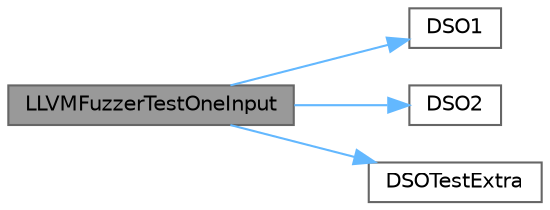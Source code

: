 digraph "LLVMFuzzerTestOneInput"
{
 // LATEX_PDF_SIZE
  bgcolor="transparent";
  edge [fontname=Helvetica,fontsize=10,labelfontname=Helvetica,labelfontsize=10];
  node [fontname=Helvetica,fontsize=10,shape=box,height=0.2,width=0.4];
  rankdir="LR";
  Node1 [id="Node000001",label="LLVMFuzzerTestOneInput",height=0.2,width=0.4,color="gray40", fillcolor="grey60", style="filled", fontcolor="black",tooltip=" "];
  Node1 -> Node2 [id="edge1_Node000001_Node000002",color="steelblue1",style="solid",tooltip=" "];
  Node2 [id="Node000002",label="DSO1",height=0.2,width=0.4,color="grey40", fillcolor="white", style="filled",URL="$_d_s_o1_8cpp.html#ae0a2f1a7894b49f185acc0d00ee270b0",tooltip=" "];
  Node1 -> Node3 [id="edge2_Node000001_Node000003",color="steelblue1",style="solid",tooltip=" "];
  Node3 [id="Node000003",label="DSO2",height=0.2,width=0.4,color="grey40", fillcolor="white", style="filled",URL="$_d_s_o2_8cpp.html#a1566244dcc43d69b0751716cd14fb17c",tooltip=" "];
  Node1 -> Node4 [id="edge3_Node000001_Node000004",color="steelblue1",style="solid",tooltip=" "];
  Node4 [id="Node000004",label="DSOTestExtra",height=0.2,width=0.4,color="grey40", fillcolor="white", style="filled",URL="$_d_s_o_test_extra_8cpp.html#ac95023bfeca3518c12e636958ba50455",tooltip=" "];
}
